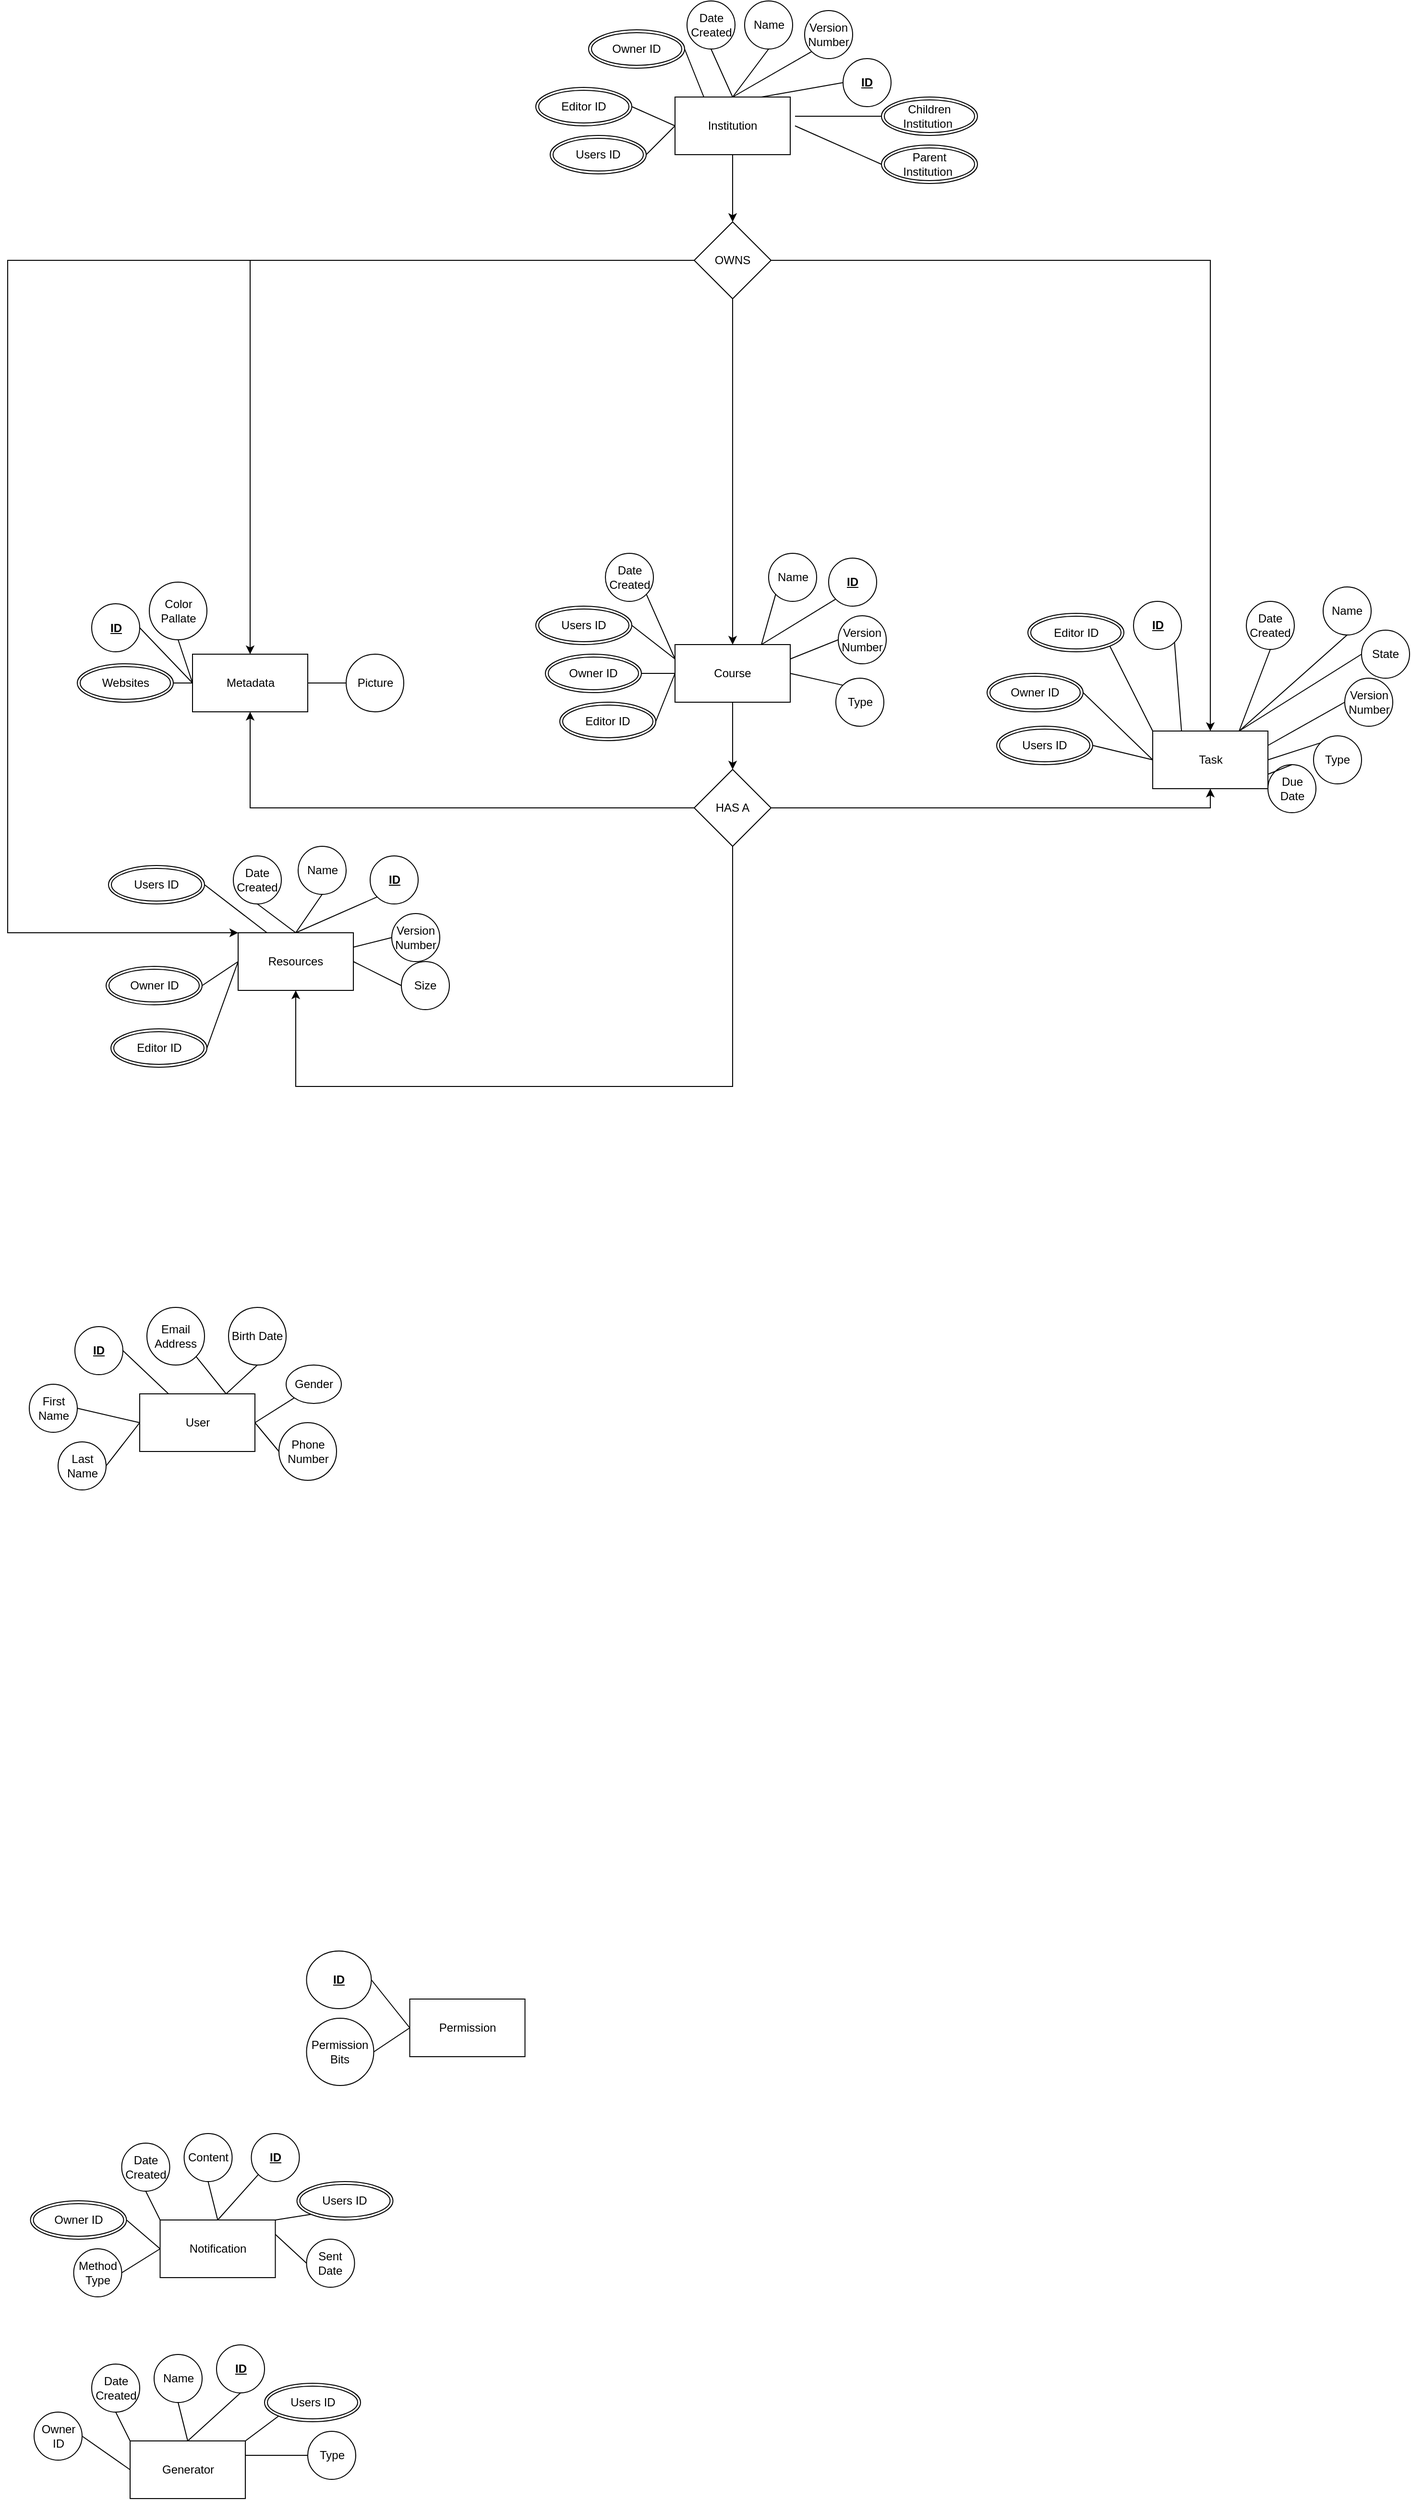 <mxfile version="21.2.1" type="github">
  <diagram id="R2lEEEUBdFMjLlhIrx00" name="Page-1">
    <mxGraphModel dx="1193" dy="3010" grid="1" gridSize="10" guides="1" tooltips="1" connect="1" arrows="1" fold="1" page="1" pageScale="1" pageWidth="850" pageHeight="1100" math="0" shadow="0" extFonts="Permanent Marker^https://fonts.googleapis.com/css?family=Permanent+Marker">
      <root>
        <mxCell id="0" />
        <mxCell id="1" parent="0" />
        <mxCell id="qAD9C6_yxENJScpzOMfn-1" value="User" style="rounded=0;whiteSpace=wrap;html=1;" vertex="1" parent="1">
          <mxGeometry x="277.5" y="-220" width="120" height="60" as="geometry" />
        </mxCell>
        <mxCell id="qAD9C6_yxENJScpzOMfn-2" value="" style="edgeStyle=orthogonalEdgeStyle;rounded=0;orthogonalLoop=1;jettySize=auto;html=1;" edge="1" parent="1" source="qAD9C6_yxENJScpzOMfn-3" target="qAD9C6_yxENJScpzOMfn-136">
          <mxGeometry relative="1" as="geometry" />
        </mxCell>
        <mxCell id="qAD9C6_yxENJScpzOMfn-3" value="Course" style="rounded=0;whiteSpace=wrap;html=1;" vertex="1" parent="1">
          <mxGeometry x="835" y="-1000" width="120" height="60" as="geometry" />
        </mxCell>
        <mxCell id="qAD9C6_yxENJScpzOMfn-4" value="Task" style="rounded=0;whiteSpace=wrap;html=1;" vertex="1" parent="1">
          <mxGeometry x="1332.5" y="-910" width="120" height="60" as="geometry" />
        </mxCell>
        <mxCell id="qAD9C6_yxENJScpzOMfn-5" value="&lt;b&gt;&lt;u&gt;ID&lt;/u&gt;&lt;/b&gt;" style="ellipse;whiteSpace=wrap;html=1;" vertex="1" parent="1">
          <mxGeometry x="210" y="-290" width="50" height="50" as="geometry" />
        </mxCell>
        <mxCell id="qAD9C6_yxENJScpzOMfn-6" value="First Name" style="ellipse;whiteSpace=wrap;html=1;" vertex="1" parent="1">
          <mxGeometry x="162.5" y="-230" width="50" height="50" as="geometry" />
        </mxCell>
        <mxCell id="qAD9C6_yxENJScpzOMfn-7" value="Last Name" style="ellipse;whiteSpace=wrap;html=1;" vertex="1" parent="1">
          <mxGeometry x="192.5" y="-170" width="50" height="50" as="geometry" />
        </mxCell>
        <mxCell id="qAD9C6_yxENJScpzOMfn-8" value="Email Address" style="ellipse;whiteSpace=wrap;html=1;" vertex="1" parent="1">
          <mxGeometry x="285" y="-310" width="60" height="60" as="geometry" />
        </mxCell>
        <mxCell id="qAD9C6_yxENJScpzOMfn-9" value="Phone Number" style="ellipse;whiteSpace=wrap;html=1;" vertex="1" parent="1">
          <mxGeometry x="422.5" y="-190" width="60" height="60" as="geometry" />
        </mxCell>
        <mxCell id="qAD9C6_yxENJScpzOMfn-10" value="Birth Date" style="ellipse;whiteSpace=wrap;html=1;" vertex="1" parent="1">
          <mxGeometry x="370" y="-310" width="60" height="60" as="geometry" />
        </mxCell>
        <mxCell id="qAD9C6_yxENJScpzOMfn-11" value="Gender" style="ellipse;whiteSpace=wrap;html=1;" vertex="1" parent="1">
          <mxGeometry x="430" y="-250" width="57.5" height="40" as="geometry" />
        </mxCell>
        <mxCell id="qAD9C6_yxENJScpzOMfn-12" value="" style="endArrow=none;html=1;rounded=0;entryX=0.75;entryY=0;entryDx=0;entryDy=0;exitX=1;exitY=1;exitDx=0;exitDy=0;" edge="1" parent="1" source="qAD9C6_yxENJScpzOMfn-8" target="qAD9C6_yxENJScpzOMfn-1">
          <mxGeometry width="50" height="50" relative="1" as="geometry">
            <mxPoint x="317.5" y="10" as="sourcePoint" />
            <mxPoint x="367.5" y="-40" as="targetPoint" />
          </mxGeometry>
        </mxCell>
        <mxCell id="qAD9C6_yxENJScpzOMfn-13" value="" style="endArrow=none;html=1;rounded=0;entryX=0.25;entryY=0;entryDx=0;entryDy=0;exitX=1;exitY=0.5;exitDx=0;exitDy=0;" edge="1" parent="1" source="qAD9C6_yxENJScpzOMfn-5" target="qAD9C6_yxENJScpzOMfn-1">
          <mxGeometry width="50" height="50" relative="1" as="geometry">
            <mxPoint x="197.5" y="-200" as="sourcePoint" />
            <mxPoint x="287.5" y="-180" as="targetPoint" />
          </mxGeometry>
        </mxCell>
        <mxCell id="qAD9C6_yxENJScpzOMfn-14" value="" style="endArrow=none;html=1;rounded=0;exitX=1;exitY=0.5;exitDx=0;exitDy=0;entryX=0;entryY=0.5;entryDx=0;entryDy=0;" edge="1" parent="1" source="qAD9C6_yxENJScpzOMfn-6" target="qAD9C6_yxENJScpzOMfn-1">
          <mxGeometry width="50" height="50" relative="1" as="geometry">
            <mxPoint x="157.5" y="-160" as="sourcePoint" />
            <mxPoint x="257.5" y="-140" as="targetPoint" />
          </mxGeometry>
        </mxCell>
        <mxCell id="qAD9C6_yxENJScpzOMfn-15" value="" style="endArrow=none;html=1;rounded=0;exitX=1;exitY=0.5;exitDx=0;exitDy=0;entryX=0;entryY=0.5;entryDx=0;entryDy=0;" edge="1" parent="1" source="qAD9C6_yxENJScpzOMfn-7" target="qAD9C6_yxENJScpzOMfn-1">
          <mxGeometry width="50" height="50" relative="1" as="geometry">
            <mxPoint x="137.5" y="-205" as="sourcePoint" />
            <mxPoint x="247.5" y="-110" as="targetPoint" />
          </mxGeometry>
        </mxCell>
        <mxCell id="qAD9C6_yxENJScpzOMfn-16" value="" style="endArrow=none;html=1;rounded=0;entryX=0.75;entryY=0;entryDx=0;entryDy=0;exitX=0.5;exitY=1;exitDx=0;exitDy=0;" edge="1" parent="1" source="qAD9C6_yxENJScpzOMfn-10" target="qAD9C6_yxENJScpzOMfn-1">
          <mxGeometry width="50" height="50" relative="1" as="geometry">
            <mxPoint x="282.5" y="-130" as="sourcePoint" />
            <mxPoint x="402.5" y="-65" as="targetPoint" />
          </mxGeometry>
        </mxCell>
        <mxCell id="qAD9C6_yxENJScpzOMfn-17" value="" style="endArrow=none;html=1;rounded=0;entryX=1;entryY=0.5;entryDx=0;entryDy=0;exitX=0;exitY=1;exitDx=0;exitDy=0;" edge="1" parent="1" source="qAD9C6_yxENJScpzOMfn-11" target="qAD9C6_yxENJScpzOMfn-1">
          <mxGeometry width="50" height="50" relative="1" as="geometry">
            <mxPoint x="337.5" y="-250" as="sourcePoint" />
            <mxPoint x="347.5" y="-210" as="targetPoint" />
          </mxGeometry>
        </mxCell>
        <mxCell id="qAD9C6_yxENJScpzOMfn-18" value="" style="endArrow=none;html=1;rounded=0;entryX=1;entryY=0.5;entryDx=0;entryDy=0;exitX=0;exitY=0.5;exitDx=0;exitDy=0;" edge="1" parent="1" source="qAD9C6_yxENJScpzOMfn-9" target="qAD9C6_yxENJScpzOMfn-1">
          <mxGeometry width="50" height="50" relative="1" as="geometry">
            <mxPoint x="447.5" y="-235" as="sourcePoint" />
            <mxPoint x="347.5" y="-210" as="targetPoint" />
          </mxGeometry>
        </mxCell>
        <mxCell id="qAD9C6_yxENJScpzOMfn-19" value="Name" style="ellipse;whiteSpace=wrap;html=1;" vertex="1" parent="1">
          <mxGeometry x="932.5" y="-1095" width="50" height="50" as="geometry" />
        </mxCell>
        <mxCell id="qAD9C6_yxENJScpzOMfn-20" value="Date Created" style="ellipse;whiteSpace=wrap;html=1;" vertex="1" parent="1">
          <mxGeometry x="762.5" y="-1095" width="50" height="50" as="geometry" />
        </mxCell>
        <mxCell id="qAD9C6_yxENJScpzOMfn-21" value="&lt;u&gt;&lt;b&gt;ID&lt;/b&gt;&lt;/u&gt;" style="ellipse;whiteSpace=wrap;html=1;" vertex="1" parent="1">
          <mxGeometry x="995" y="-1090" width="50" height="50" as="geometry" />
        </mxCell>
        <mxCell id="qAD9C6_yxENJScpzOMfn-22" value="Version Number" style="ellipse;whiteSpace=wrap;html=1;" vertex="1" parent="1">
          <mxGeometry x="1005" y="-1030" width="50" height="50" as="geometry" />
        </mxCell>
        <mxCell id="qAD9C6_yxENJScpzOMfn-23" value="Type" style="ellipse;whiteSpace=wrap;html=1;" vertex="1" parent="1">
          <mxGeometry x="1002.5" y="-965" width="50" height="50" as="geometry" />
        </mxCell>
        <mxCell id="qAD9C6_yxENJScpzOMfn-24" value="" style="endArrow=none;html=1;rounded=0;exitX=1;exitY=0.5;exitDx=0;exitDy=0;entryX=0;entryY=0.5;entryDx=0;entryDy=0;" edge="1" parent="1" source="qAD9C6_yxENJScpzOMfn-91" target="qAD9C6_yxENJScpzOMfn-3">
          <mxGeometry width="50" height="50" relative="1" as="geometry">
            <mxPoint x="785" y="-1005" as="sourcePoint" />
            <mxPoint x="695" y="-935" as="targetPoint" />
          </mxGeometry>
        </mxCell>
        <mxCell id="qAD9C6_yxENJScpzOMfn-25" value="" style="endArrow=none;html=1;rounded=0;exitX=1;exitY=1;exitDx=0;exitDy=0;entryX=0;entryY=0.25;entryDx=0;entryDy=0;" edge="1" parent="1" source="qAD9C6_yxENJScpzOMfn-20" target="qAD9C6_yxENJScpzOMfn-3">
          <mxGeometry width="50" height="50" relative="1" as="geometry">
            <mxPoint x="445" y="-1115" as="sourcePoint" />
            <mxPoint x="525" y="-1160" as="targetPoint" />
          </mxGeometry>
        </mxCell>
        <mxCell id="qAD9C6_yxENJScpzOMfn-26" value="" style="endArrow=none;html=1;rounded=0;exitX=0;exitY=1;exitDx=0;exitDy=0;entryX=0.75;entryY=0;entryDx=0;entryDy=0;" edge="1" parent="1" source="qAD9C6_yxENJScpzOMfn-19" target="qAD9C6_yxENJScpzOMfn-3">
          <mxGeometry width="50" height="50" relative="1" as="geometry">
            <mxPoint x="810" y="-1020" as="sourcePoint" />
            <mxPoint x="845" y="-990" as="targetPoint" />
          </mxGeometry>
        </mxCell>
        <mxCell id="qAD9C6_yxENJScpzOMfn-27" value="" style="endArrow=none;html=1;rounded=0;exitX=0;exitY=1;exitDx=0;exitDy=0;entryX=0.75;entryY=0;entryDx=0;entryDy=0;" edge="1" parent="1" source="qAD9C6_yxENJScpzOMfn-21" target="qAD9C6_yxENJScpzOMfn-3">
          <mxGeometry width="50" height="50" relative="1" as="geometry">
            <mxPoint x="900" y="-1030" as="sourcePoint" />
            <mxPoint x="845" y="-990" as="targetPoint" />
          </mxGeometry>
        </mxCell>
        <mxCell id="qAD9C6_yxENJScpzOMfn-28" value="" style="endArrow=none;html=1;rounded=0;exitX=0;exitY=0;exitDx=0;exitDy=0;entryX=1;entryY=0.5;entryDx=0;entryDy=0;" edge="1" parent="1" source="qAD9C6_yxENJScpzOMfn-23" target="qAD9C6_yxENJScpzOMfn-3">
          <mxGeometry width="50" height="50" relative="1" as="geometry">
            <mxPoint x="990" y="-1030" as="sourcePoint" />
            <mxPoint x="905" y="-990" as="targetPoint" />
          </mxGeometry>
        </mxCell>
        <mxCell id="qAD9C6_yxENJScpzOMfn-29" value="" style="endArrow=none;html=1;rounded=0;exitX=0;exitY=0.5;exitDx=0;exitDy=0;entryX=1;entryY=0.25;entryDx=0;entryDy=0;" edge="1" parent="1" source="qAD9C6_yxENJScpzOMfn-22" target="qAD9C6_yxENJScpzOMfn-3">
          <mxGeometry width="50" height="50" relative="1" as="geometry">
            <mxPoint x="1055" y="-1015" as="sourcePoint" />
            <mxPoint x="965" y="-975" as="targetPoint" />
          </mxGeometry>
        </mxCell>
        <mxCell id="qAD9C6_yxENJScpzOMfn-30" value="&lt;b&gt;&lt;u&gt;ID&lt;/u&gt;&lt;/b&gt;" style="ellipse;whiteSpace=wrap;html=1;" vertex="1" parent="1">
          <mxGeometry x="1312.5" y="-1045" width="50" height="50" as="geometry" />
        </mxCell>
        <mxCell id="qAD9C6_yxENJScpzOMfn-31" value="" style="endArrow=none;html=1;rounded=0;exitX=1;exitY=1;exitDx=0;exitDy=0;entryX=0.25;entryY=0;entryDx=0;entryDy=0;" edge="1" parent="1" source="qAD9C6_yxENJScpzOMfn-30" target="qAD9C6_yxENJScpzOMfn-4">
          <mxGeometry width="50" height="50" relative="1" as="geometry">
            <mxPoint x="1307.5" y="-995" as="sourcePoint" />
            <mxPoint x="1332.5" y="-945" as="targetPoint" />
          </mxGeometry>
        </mxCell>
        <mxCell id="qAD9C6_yxENJScpzOMfn-32" value="Name" style="ellipse;whiteSpace=wrap;html=1;" vertex="1" parent="1">
          <mxGeometry x="1510" y="-1060" width="50" height="50" as="geometry" />
        </mxCell>
        <mxCell id="qAD9C6_yxENJScpzOMfn-33" value="Date Created" style="ellipse;whiteSpace=wrap;html=1;" vertex="1" parent="1">
          <mxGeometry x="1430" y="-1045" width="50" height="50" as="geometry" />
        </mxCell>
        <mxCell id="qAD9C6_yxENJScpzOMfn-34" value="Type" style="ellipse;whiteSpace=wrap;html=1;" vertex="1" parent="1">
          <mxGeometry x="1500" y="-905" width="50" height="50" as="geometry" />
        </mxCell>
        <mxCell id="qAD9C6_yxENJScpzOMfn-35" value="Version Number" style="ellipse;whiteSpace=wrap;html=1;" vertex="1" parent="1">
          <mxGeometry x="1532.5" y="-965" width="50" height="50" as="geometry" />
        </mxCell>
        <mxCell id="qAD9C6_yxENJScpzOMfn-36" value="Due Date" style="ellipse;whiteSpace=wrap;html=1;" vertex="1" parent="1">
          <mxGeometry x="1452.5" y="-875" width="50" height="50" as="geometry" />
        </mxCell>
        <mxCell id="qAD9C6_yxENJScpzOMfn-37" value="State" style="ellipse;whiteSpace=wrap;html=1;" vertex="1" parent="1">
          <mxGeometry x="1550" y="-1015" width="50" height="50" as="geometry" />
        </mxCell>
        <mxCell id="qAD9C6_yxENJScpzOMfn-38" value="" style="endArrow=none;html=1;rounded=0;exitX=0.5;exitY=1;exitDx=0;exitDy=0;entryX=0.75;entryY=0;entryDx=0;entryDy=0;" edge="1" parent="1" source="qAD9C6_yxENJScpzOMfn-33" target="qAD9C6_yxENJScpzOMfn-4">
          <mxGeometry width="50" height="50" relative="1" as="geometry">
            <mxPoint x="1357.5" y="-1005" as="sourcePoint" />
            <mxPoint x="1362.5" y="-945" as="targetPoint" />
          </mxGeometry>
        </mxCell>
        <mxCell id="qAD9C6_yxENJScpzOMfn-39" value="" style="endArrow=none;html=1;rounded=0;exitX=0.5;exitY=1;exitDx=0;exitDy=0;entryX=0.75;entryY=0;entryDx=0;entryDy=0;" edge="1" parent="1" source="qAD9C6_yxENJScpzOMfn-32" target="qAD9C6_yxENJScpzOMfn-4">
          <mxGeometry width="50" height="50" relative="1" as="geometry">
            <mxPoint x="1412.5" y="-985" as="sourcePoint" />
            <mxPoint x="1392.5" y="-945" as="targetPoint" />
          </mxGeometry>
        </mxCell>
        <mxCell id="qAD9C6_yxENJScpzOMfn-40" value="" style="endArrow=none;html=1;rounded=0;exitX=0;exitY=0.5;exitDx=0;exitDy=0;entryX=0.75;entryY=0;entryDx=0;entryDy=0;" edge="1" parent="1" source="qAD9C6_yxENJScpzOMfn-37" target="qAD9C6_yxENJScpzOMfn-4">
          <mxGeometry width="50" height="50" relative="1" as="geometry">
            <mxPoint x="1477.5" y="-985" as="sourcePoint" />
            <mxPoint x="1392.5" y="-945" as="targetPoint" />
          </mxGeometry>
        </mxCell>
        <mxCell id="qAD9C6_yxENJScpzOMfn-41" value="" style="endArrow=none;html=1;rounded=0;exitX=0;exitY=0.5;exitDx=0;exitDy=0;entryX=1;entryY=0.25;entryDx=0;entryDy=0;" edge="1" parent="1" source="qAD9C6_yxENJScpzOMfn-35" target="qAD9C6_yxENJScpzOMfn-4">
          <mxGeometry width="50" height="50" relative="1" as="geometry">
            <mxPoint x="1512.5" y="-980" as="sourcePoint" />
            <mxPoint x="1422.5" y="-945" as="targetPoint" />
          </mxGeometry>
        </mxCell>
        <mxCell id="qAD9C6_yxENJScpzOMfn-42" value="" style="endArrow=none;html=1;rounded=0;exitX=0;exitY=0;exitDx=0;exitDy=0;entryX=1;entryY=0.5;entryDx=0;entryDy=0;" edge="1" parent="1" source="qAD9C6_yxENJScpzOMfn-34" target="qAD9C6_yxENJScpzOMfn-4">
          <mxGeometry width="50" height="50" relative="1" as="geometry">
            <mxPoint x="1542.5" y="-920" as="sourcePoint" />
            <mxPoint x="1452.5" y="-930" as="targetPoint" />
          </mxGeometry>
        </mxCell>
        <mxCell id="qAD9C6_yxENJScpzOMfn-43" value="" style="endArrow=none;html=1;rounded=0;exitX=0.5;exitY=0;exitDx=0;exitDy=0;entryX=1;entryY=0.75;entryDx=0;entryDy=0;" edge="1" parent="1" source="qAD9C6_yxENJScpzOMfn-36" target="qAD9C6_yxENJScpzOMfn-4">
          <mxGeometry width="50" height="50" relative="1" as="geometry">
            <mxPoint x="1489.5" y="-898" as="sourcePoint" />
            <mxPoint x="1452.5" y="-915" as="targetPoint" />
          </mxGeometry>
        </mxCell>
        <mxCell id="qAD9C6_yxENJScpzOMfn-138" value="" style="edgeStyle=orthogonalEdgeStyle;rounded=0;orthogonalLoop=1;jettySize=auto;html=1;" edge="1" parent="1" source="qAD9C6_yxENJScpzOMfn-44" target="qAD9C6_yxENJScpzOMfn-137">
          <mxGeometry relative="1" as="geometry" />
        </mxCell>
        <mxCell id="qAD9C6_yxENJScpzOMfn-44" value="Institution" style="rounded=0;whiteSpace=wrap;html=1;" vertex="1" parent="1">
          <mxGeometry x="835" y="-1570" width="120" height="60" as="geometry" />
        </mxCell>
        <mxCell id="qAD9C6_yxENJScpzOMfn-45" value="Name" style="ellipse;whiteSpace=wrap;html=1;" vertex="1" parent="1">
          <mxGeometry x="907.5" y="-1670" width="50" height="50" as="geometry" />
        </mxCell>
        <mxCell id="qAD9C6_yxENJScpzOMfn-46" value="Date Created" style="ellipse;whiteSpace=wrap;html=1;" vertex="1" parent="1">
          <mxGeometry x="847.5" y="-1670" width="50" height="50" as="geometry" />
        </mxCell>
        <mxCell id="qAD9C6_yxENJScpzOMfn-47" value="&lt;u&gt;&lt;b&gt;ID&lt;/b&gt;&lt;/u&gt;" style="ellipse;whiteSpace=wrap;html=1;" vertex="1" parent="1">
          <mxGeometry x="1010" y="-1610" width="50" height="50" as="geometry" />
        </mxCell>
        <mxCell id="qAD9C6_yxENJScpzOMfn-48" value="Version Number" style="ellipse;whiteSpace=wrap;html=1;" vertex="1" parent="1">
          <mxGeometry x="970" y="-1660" width="50" height="50" as="geometry" />
        </mxCell>
        <mxCell id="qAD9C6_yxENJScpzOMfn-49" value="" style="endArrow=none;html=1;rounded=0;exitX=0.5;exitY=1;exitDx=0;exitDy=0;entryX=0.5;entryY=0;entryDx=0;entryDy=0;" edge="1" parent="1" source="qAD9C6_yxENJScpzOMfn-46" target="qAD9C6_yxENJScpzOMfn-44">
          <mxGeometry width="50" height="50" relative="1" as="geometry">
            <mxPoint x="427.5" y="-1695" as="sourcePoint" />
            <mxPoint x="507.5" y="-1740" as="targetPoint" />
          </mxGeometry>
        </mxCell>
        <mxCell id="qAD9C6_yxENJScpzOMfn-50" value="" style="endArrow=none;html=1;rounded=0;exitX=0.5;exitY=1;exitDx=0;exitDy=0;entryX=0.5;entryY=0;entryDx=0;entryDy=0;" edge="1" parent="1" source="qAD9C6_yxENJScpzOMfn-45" target="qAD9C6_yxENJScpzOMfn-44">
          <mxGeometry width="50" height="50" relative="1" as="geometry">
            <mxPoint x="792.5" y="-1600" as="sourcePoint" />
            <mxPoint x="827.5" y="-1570" as="targetPoint" />
          </mxGeometry>
        </mxCell>
        <mxCell id="qAD9C6_yxENJScpzOMfn-51" value="" style="endArrow=none;html=1;rounded=0;exitX=0;exitY=0.5;exitDx=0;exitDy=0;entryX=0.75;entryY=0;entryDx=0;entryDy=0;" edge="1" parent="1" source="qAD9C6_yxENJScpzOMfn-47" target="qAD9C6_yxENJScpzOMfn-44">
          <mxGeometry width="50" height="50" relative="1" as="geometry">
            <mxPoint x="882.5" y="-1610" as="sourcePoint" />
            <mxPoint x="827.5" y="-1570" as="targetPoint" />
          </mxGeometry>
        </mxCell>
        <mxCell id="qAD9C6_yxENJScpzOMfn-52" value="" style="endArrow=none;html=1;rounded=0;exitX=0;exitY=1;exitDx=0;exitDy=0;entryX=0.5;entryY=0;entryDx=0;entryDy=0;" edge="1" parent="1" source="qAD9C6_yxENJScpzOMfn-48" target="qAD9C6_yxENJScpzOMfn-44">
          <mxGeometry width="50" height="50" relative="1" as="geometry">
            <mxPoint x="1037.5" y="-1595" as="sourcePoint" />
            <mxPoint x="947.5" y="-1555" as="targetPoint" />
          </mxGeometry>
        </mxCell>
        <mxCell id="qAD9C6_yxENJScpzOMfn-53" value="Resources" style="rounded=0;whiteSpace=wrap;html=1;" vertex="1" parent="1">
          <mxGeometry x="380" y="-700" width="120" height="60" as="geometry" />
        </mxCell>
        <mxCell id="qAD9C6_yxENJScpzOMfn-54" value="Name" style="ellipse;whiteSpace=wrap;html=1;" vertex="1" parent="1">
          <mxGeometry x="442.5" y="-790" width="50" height="50" as="geometry" />
        </mxCell>
        <mxCell id="qAD9C6_yxENJScpzOMfn-55" value="Date Created" style="ellipse;whiteSpace=wrap;html=1;" vertex="1" parent="1">
          <mxGeometry x="375" y="-780" width="50" height="50" as="geometry" />
        </mxCell>
        <mxCell id="qAD9C6_yxENJScpzOMfn-56" value="&lt;b&gt;&lt;u&gt;ID&lt;/u&gt;&lt;/b&gt;" style="ellipse;whiteSpace=wrap;html=1;" vertex="1" parent="1">
          <mxGeometry x="517.5" y="-780" width="50" height="50" as="geometry" />
        </mxCell>
        <mxCell id="qAD9C6_yxENJScpzOMfn-57" value="Version Number" style="ellipse;whiteSpace=wrap;html=1;" vertex="1" parent="1">
          <mxGeometry x="540" y="-720" width="50" height="50" as="geometry" />
        </mxCell>
        <mxCell id="qAD9C6_yxENJScpzOMfn-58" value="Size" style="ellipse;whiteSpace=wrap;html=1;" vertex="1" parent="1">
          <mxGeometry x="550" y="-670" width="50" height="50" as="geometry" />
        </mxCell>
        <mxCell id="qAD9C6_yxENJScpzOMfn-59" value="" style="endArrow=none;html=1;rounded=0;exitX=0.5;exitY=1;exitDx=0;exitDy=0;entryX=0.5;entryY=0;entryDx=0;entryDy=0;" edge="1" parent="1" source="qAD9C6_yxENJScpzOMfn-55" target="qAD9C6_yxENJScpzOMfn-53">
          <mxGeometry width="50" height="50" relative="1" as="geometry">
            <mxPoint x="-10" y="-815" as="sourcePoint" />
            <mxPoint x="70" y="-860" as="targetPoint" />
          </mxGeometry>
        </mxCell>
        <mxCell id="qAD9C6_yxENJScpzOMfn-60" value="" style="endArrow=none;html=1;rounded=0;exitX=0.5;exitY=1;exitDx=0;exitDy=0;entryX=0.5;entryY=0;entryDx=0;entryDy=0;" edge="1" parent="1" source="qAD9C6_yxENJScpzOMfn-54" target="qAD9C6_yxENJScpzOMfn-53">
          <mxGeometry width="50" height="50" relative="1" as="geometry">
            <mxPoint x="355" y="-720" as="sourcePoint" />
            <mxPoint x="390" y="-690" as="targetPoint" />
          </mxGeometry>
        </mxCell>
        <mxCell id="qAD9C6_yxENJScpzOMfn-61" value="" style="endArrow=none;html=1;rounded=0;exitX=0;exitY=1;exitDx=0;exitDy=0;entryX=0.5;entryY=0;entryDx=0;entryDy=0;" edge="1" parent="1" source="qAD9C6_yxENJScpzOMfn-56" target="qAD9C6_yxENJScpzOMfn-53">
          <mxGeometry width="50" height="50" relative="1" as="geometry">
            <mxPoint x="445" y="-730" as="sourcePoint" />
            <mxPoint x="390" y="-690" as="targetPoint" />
          </mxGeometry>
        </mxCell>
        <mxCell id="qAD9C6_yxENJScpzOMfn-62" value="" style="endArrow=none;html=1;rounded=0;exitX=0;exitY=0.5;exitDx=0;exitDy=0;entryX=1;entryY=0.5;entryDx=0;entryDy=0;" edge="1" parent="1" source="qAD9C6_yxENJScpzOMfn-58" target="qAD9C6_yxENJScpzOMfn-53">
          <mxGeometry width="50" height="50" relative="1" as="geometry">
            <mxPoint x="535" y="-730" as="sourcePoint" />
            <mxPoint x="450" y="-690" as="targetPoint" />
          </mxGeometry>
        </mxCell>
        <mxCell id="qAD9C6_yxENJScpzOMfn-63" value="" style="endArrow=none;html=1;rounded=0;exitX=0;exitY=0.5;exitDx=0;exitDy=0;entryX=1;entryY=0.25;entryDx=0;entryDy=0;" edge="1" parent="1" source="qAD9C6_yxENJScpzOMfn-57" target="qAD9C6_yxENJScpzOMfn-53">
          <mxGeometry width="50" height="50" relative="1" as="geometry">
            <mxPoint x="600" y="-715" as="sourcePoint" />
            <mxPoint x="510" y="-675" as="targetPoint" />
          </mxGeometry>
        </mxCell>
        <mxCell id="qAD9C6_yxENJScpzOMfn-64" value="Notification" style="rounded=0;whiteSpace=wrap;html=1;" vertex="1" parent="1">
          <mxGeometry x="298.75" y="640" width="120" height="60" as="geometry" />
        </mxCell>
        <mxCell id="qAD9C6_yxENJScpzOMfn-65" value="Content" style="ellipse;whiteSpace=wrap;html=1;" vertex="1" parent="1">
          <mxGeometry x="323.75" y="550" width="50" height="50" as="geometry" />
        </mxCell>
        <mxCell id="qAD9C6_yxENJScpzOMfn-66" value="Date Created" style="ellipse;whiteSpace=wrap;html=1;" vertex="1" parent="1">
          <mxGeometry x="258.75" y="560" width="50" height="50" as="geometry" />
        </mxCell>
        <mxCell id="qAD9C6_yxENJScpzOMfn-67" value="&lt;b&gt;&lt;u&gt;ID&lt;/u&gt;&lt;/b&gt;" style="ellipse;whiteSpace=wrap;html=1;" vertex="1" parent="1">
          <mxGeometry x="393.75" y="550" width="50" height="50" as="geometry" />
        </mxCell>
        <mxCell id="qAD9C6_yxENJScpzOMfn-68" value="Sent Date" style="ellipse;whiteSpace=wrap;html=1;" vertex="1" parent="1">
          <mxGeometry x="451.25" y="660" width="50" height="50" as="geometry" />
        </mxCell>
        <mxCell id="qAD9C6_yxENJScpzOMfn-69" value="Method Type" style="ellipse;whiteSpace=wrap;html=1;" vertex="1" parent="1">
          <mxGeometry x="208.75" y="670" width="50" height="50" as="geometry" />
        </mxCell>
        <mxCell id="qAD9C6_yxENJScpzOMfn-70" value="" style="endArrow=none;html=1;rounded=0;exitX=0.5;exitY=1;exitDx=0;exitDy=0;entryX=0;entryY=0;entryDx=0;entryDy=0;" edge="1" parent="1" source="qAD9C6_yxENJScpzOMfn-66" target="qAD9C6_yxENJScpzOMfn-64">
          <mxGeometry width="50" height="50" relative="1" as="geometry">
            <mxPoint x="-91.25" y="525" as="sourcePoint" />
            <mxPoint x="-11.25" y="480" as="targetPoint" />
          </mxGeometry>
        </mxCell>
        <mxCell id="qAD9C6_yxENJScpzOMfn-71" value="" style="endArrow=none;html=1;rounded=0;exitX=0.5;exitY=1;exitDx=0;exitDy=0;entryX=0.5;entryY=0;entryDx=0;entryDy=0;" edge="1" parent="1" source="qAD9C6_yxENJScpzOMfn-65" target="qAD9C6_yxENJScpzOMfn-64">
          <mxGeometry width="50" height="50" relative="1" as="geometry">
            <mxPoint x="273.75" y="620" as="sourcePoint" />
            <mxPoint x="308.75" y="650" as="targetPoint" />
          </mxGeometry>
        </mxCell>
        <mxCell id="qAD9C6_yxENJScpzOMfn-72" value="" style="endArrow=none;html=1;rounded=0;exitX=0;exitY=1;exitDx=0;exitDy=0;entryX=0.5;entryY=0;entryDx=0;entryDy=0;" edge="1" parent="1" source="qAD9C6_yxENJScpzOMfn-67" target="qAD9C6_yxENJScpzOMfn-64">
          <mxGeometry width="50" height="50" relative="1" as="geometry">
            <mxPoint x="363.75" y="610" as="sourcePoint" />
            <mxPoint x="308.75" y="650" as="targetPoint" />
          </mxGeometry>
        </mxCell>
        <mxCell id="qAD9C6_yxENJScpzOMfn-73" value="" style="endArrow=none;html=1;rounded=0;exitX=0;exitY=0.5;exitDx=0;exitDy=0;entryX=1;entryY=0.25;entryDx=0;entryDy=0;" edge="1" parent="1" source="qAD9C6_yxENJScpzOMfn-68" target="qAD9C6_yxENJScpzOMfn-64">
          <mxGeometry width="50" height="50" relative="1" as="geometry">
            <mxPoint x="518.75" y="625" as="sourcePoint" />
            <mxPoint x="428.75" y="665" as="targetPoint" />
          </mxGeometry>
        </mxCell>
        <mxCell id="qAD9C6_yxENJScpzOMfn-74" value="" style="endArrow=none;html=1;rounded=0;exitX=0;exitY=0.5;exitDx=0;exitDy=0;entryX=1;entryY=0.5;entryDx=0;entryDy=0;" edge="1" parent="1" source="qAD9C6_yxENJScpzOMfn-64" target="qAD9C6_yxENJScpzOMfn-69">
          <mxGeometry width="50" height="50" relative="1" as="geometry">
            <mxPoint x="518.75" y="685" as="sourcePoint" />
            <mxPoint x="428.75" y="665" as="targetPoint" />
          </mxGeometry>
        </mxCell>
        <mxCell id="qAD9C6_yxENJScpzOMfn-75" value="Permission" style="rounded=0;whiteSpace=wrap;html=1;" vertex="1" parent="1">
          <mxGeometry x="558.75" y="410" width="120" height="60" as="geometry" />
        </mxCell>
        <mxCell id="qAD9C6_yxENJScpzOMfn-76" value="&lt;b&gt;&lt;u&gt;ID&lt;/u&gt;&lt;/b&gt;" style="ellipse;whiteSpace=wrap;html=1;" vertex="1" parent="1">
          <mxGeometry x="451.25" y="360" width="67.5" height="60" as="geometry" />
        </mxCell>
        <mxCell id="qAD9C6_yxENJScpzOMfn-77" value="Permission Bits" style="ellipse;whiteSpace=wrap;html=1;" vertex="1" parent="1">
          <mxGeometry x="451.25" y="430" width="70" height="70" as="geometry" />
        </mxCell>
        <mxCell id="qAD9C6_yxENJScpzOMfn-78" value="" style="endArrow=none;html=1;rounded=0;exitX=1;exitY=0.5;exitDx=0;exitDy=0;entryX=0;entryY=0.5;entryDx=0;entryDy=0;" edge="1" parent="1" source="qAD9C6_yxENJScpzOMfn-76" target="qAD9C6_yxENJScpzOMfn-75">
          <mxGeometry width="50" height="50" relative="1" as="geometry">
            <mxPoint x="318.75" y="460" as="sourcePoint" />
            <mxPoint x="428.75" y="465" as="targetPoint" />
          </mxGeometry>
        </mxCell>
        <mxCell id="qAD9C6_yxENJScpzOMfn-79" value="" style="endArrow=none;html=1;rounded=0;exitX=0;exitY=0.5;exitDx=0;exitDy=0;entryX=1;entryY=0.5;entryDx=0;entryDy=0;" edge="1" parent="1" source="qAD9C6_yxENJScpzOMfn-75" target="qAD9C6_yxENJScpzOMfn-77">
          <mxGeometry width="50" height="50" relative="1" as="geometry">
            <mxPoint x="788.75" y="445" as="sourcePoint" />
            <mxPoint x="698.75" y="425" as="targetPoint" />
          </mxGeometry>
        </mxCell>
        <mxCell id="qAD9C6_yxENJScpzOMfn-80" value="Generator" style="rounded=0;whiteSpace=wrap;html=1;" vertex="1" parent="1">
          <mxGeometry x="267.5" y="870" width="120" height="60" as="geometry" />
        </mxCell>
        <mxCell id="qAD9C6_yxENJScpzOMfn-81" value="Name" style="ellipse;whiteSpace=wrap;html=1;" vertex="1" parent="1">
          <mxGeometry x="292.5" y="780" width="50" height="50" as="geometry" />
        </mxCell>
        <mxCell id="qAD9C6_yxENJScpzOMfn-82" value="Date Created" style="ellipse;whiteSpace=wrap;html=1;" vertex="1" parent="1">
          <mxGeometry x="227.5" y="790" width="50" height="50" as="geometry" />
        </mxCell>
        <mxCell id="qAD9C6_yxENJScpzOMfn-83" value="&lt;b&gt;&lt;u&gt;ID&lt;/u&gt;&lt;/b&gt;" style="ellipse;whiteSpace=wrap;html=1;" vertex="1" parent="1">
          <mxGeometry x="357.5" y="770" width="50" height="50" as="geometry" />
        </mxCell>
        <mxCell id="qAD9C6_yxENJScpzOMfn-84" value="Type" style="ellipse;whiteSpace=wrap;html=1;" vertex="1" parent="1">
          <mxGeometry x="452.5" y="860" width="50" height="50" as="geometry" />
        </mxCell>
        <mxCell id="qAD9C6_yxENJScpzOMfn-85" value="Owner ID" style="ellipse;whiteSpace=wrap;html=1;" vertex="1" parent="1">
          <mxGeometry x="167.5" y="840" width="50" height="50" as="geometry" />
        </mxCell>
        <mxCell id="qAD9C6_yxENJScpzOMfn-86" value="" style="endArrow=none;html=1;rounded=0;exitX=1;exitY=0.5;exitDx=0;exitDy=0;entryX=0;entryY=0.5;entryDx=0;entryDy=0;" edge="1" parent="1" source="qAD9C6_yxENJScpzOMfn-85" target="qAD9C6_yxENJScpzOMfn-80">
          <mxGeometry width="50" height="50" relative="1" as="geometry">
            <mxPoint x="17.5" y="930" as="sourcePoint" />
            <mxPoint x="127.5" y="935" as="targetPoint" />
          </mxGeometry>
        </mxCell>
        <mxCell id="qAD9C6_yxENJScpzOMfn-87" value="" style="endArrow=none;html=1;rounded=0;exitX=0.5;exitY=1;exitDx=0;exitDy=0;entryX=0;entryY=0;entryDx=0;entryDy=0;" edge="1" parent="1" source="qAD9C6_yxENJScpzOMfn-82" target="qAD9C6_yxENJScpzOMfn-80">
          <mxGeometry width="50" height="50" relative="1" as="geometry">
            <mxPoint x="-122.5" y="755" as="sourcePoint" />
            <mxPoint x="-42.5" y="710" as="targetPoint" />
          </mxGeometry>
        </mxCell>
        <mxCell id="qAD9C6_yxENJScpzOMfn-88" value="" style="endArrow=none;html=1;rounded=0;exitX=0.5;exitY=1;exitDx=0;exitDy=0;entryX=0.5;entryY=0;entryDx=0;entryDy=0;" edge="1" parent="1" source="qAD9C6_yxENJScpzOMfn-81" target="qAD9C6_yxENJScpzOMfn-80">
          <mxGeometry width="50" height="50" relative="1" as="geometry">
            <mxPoint x="242.5" y="850" as="sourcePoint" />
            <mxPoint x="277.5" y="880" as="targetPoint" />
          </mxGeometry>
        </mxCell>
        <mxCell id="qAD9C6_yxENJScpzOMfn-89" value="" style="endArrow=none;html=1;rounded=0;exitX=0.5;exitY=1;exitDx=0;exitDy=0;entryX=0.5;entryY=0;entryDx=0;entryDy=0;" edge="1" parent="1" source="qAD9C6_yxENJScpzOMfn-83" target="qAD9C6_yxENJScpzOMfn-80">
          <mxGeometry width="50" height="50" relative="1" as="geometry">
            <mxPoint x="332.5" y="840" as="sourcePoint" />
            <mxPoint x="277.5" y="880" as="targetPoint" />
          </mxGeometry>
        </mxCell>
        <mxCell id="qAD9C6_yxENJScpzOMfn-90" value="" style="endArrow=none;html=1;rounded=0;exitX=0;exitY=0.5;exitDx=0;exitDy=0;entryX=1;entryY=0.25;entryDx=0;entryDy=0;" edge="1" parent="1" source="qAD9C6_yxENJScpzOMfn-84" target="qAD9C6_yxENJScpzOMfn-80">
          <mxGeometry width="50" height="50" relative="1" as="geometry">
            <mxPoint x="487.5" y="855" as="sourcePoint" />
            <mxPoint x="397.5" y="895" as="targetPoint" />
          </mxGeometry>
        </mxCell>
        <mxCell id="qAD9C6_yxENJScpzOMfn-91" value="Owner ID" style="ellipse;shape=doubleEllipse;margin=3;whiteSpace=wrap;html=1;align=center;" vertex="1" parent="1">
          <mxGeometry x="700" y="-990" width="100" height="40" as="geometry" />
        </mxCell>
        <mxCell id="qAD9C6_yxENJScpzOMfn-92" value="" style="endArrow=none;html=1;rounded=0;exitX=1;exitY=0.5;exitDx=0;exitDy=0;entryX=0;entryY=0.5;entryDx=0;entryDy=0;" edge="1" parent="1" source="qAD9C6_yxENJScpzOMfn-93" target="qAD9C6_yxENJScpzOMfn-4">
          <mxGeometry width="50" height="50" relative="1" as="geometry">
            <mxPoint x="1252.5" y="-965" as="sourcePoint" />
            <mxPoint x="1343" y="-1205" as="targetPoint" />
          </mxGeometry>
        </mxCell>
        <mxCell id="qAD9C6_yxENJScpzOMfn-93" value="Owner ID" style="ellipse;shape=doubleEllipse;margin=3;whiteSpace=wrap;html=1;align=center;" vertex="1" parent="1">
          <mxGeometry x="1160" y="-970" width="100" height="40" as="geometry" />
        </mxCell>
        <mxCell id="qAD9C6_yxENJScpzOMfn-94" value="Owner ID" style="ellipse;shape=doubleEllipse;margin=3;whiteSpace=wrap;html=1;align=center;" vertex="1" parent="1">
          <mxGeometry x="745" y="-1640" width="100" height="40" as="geometry" />
        </mxCell>
        <mxCell id="qAD9C6_yxENJScpzOMfn-95" value="" style="endArrow=none;html=1;rounded=0;exitX=1;exitY=0.5;exitDx=0;exitDy=0;entryX=0.25;entryY=0;entryDx=0;entryDy=0;" edge="1" parent="1" source="qAD9C6_yxENJScpzOMfn-94" target="qAD9C6_yxENJScpzOMfn-44">
          <mxGeometry width="50" height="50" relative="1" as="geometry">
            <mxPoint x="817.5" y="-1865" as="sourcePoint" />
            <mxPoint x="797.5" y="-1585" as="targetPoint" />
          </mxGeometry>
        </mxCell>
        <mxCell id="qAD9C6_yxENJScpzOMfn-96" value="Owner ID" style="ellipse;shape=doubleEllipse;margin=3;whiteSpace=wrap;html=1;align=center;" vertex="1" parent="1">
          <mxGeometry x="242.5" y="-665" width="100" height="40" as="geometry" />
        </mxCell>
        <mxCell id="qAD9C6_yxENJScpzOMfn-97" value="" style="endArrow=none;html=1;rounded=0;exitX=1;exitY=0.5;exitDx=0;exitDy=0;entryX=0;entryY=0.5;entryDx=0;entryDy=0;" edge="1" parent="1" source="qAD9C6_yxENJScpzOMfn-96" target="qAD9C6_yxENJScpzOMfn-53">
          <mxGeometry width="50" height="50" relative="1" as="geometry">
            <mxPoint x="262.5" y="-1075" as="sourcePoint" />
            <mxPoint x="282.5" y="-765" as="targetPoint" />
          </mxGeometry>
        </mxCell>
        <mxCell id="qAD9C6_yxENJScpzOMfn-98" value="Owner ID" style="ellipse;shape=doubleEllipse;margin=3;whiteSpace=wrap;html=1;align=center;" vertex="1" parent="1">
          <mxGeometry x="163.75" y="620" width="100" height="40" as="geometry" />
        </mxCell>
        <mxCell id="qAD9C6_yxENJScpzOMfn-99" value="" style="endArrow=none;html=1;rounded=0;exitX=1;exitY=0.5;exitDx=0;exitDy=0;entryX=0;entryY=0.5;entryDx=0;entryDy=0;" edge="1" parent="1" source="qAD9C6_yxENJScpzOMfn-98" target="qAD9C6_yxENJScpzOMfn-64">
          <mxGeometry width="50" height="50" relative="1" as="geometry">
            <mxPoint x="93.25" y="215" as="sourcePoint" />
            <mxPoint x="211.25" y="620" as="targetPoint" />
          </mxGeometry>
        </mxCell>
        <mxCell id="qAD9C6_yxENJScpzOMfn-100" value="Editor ID" style="ellipse;shape=doubleEllipse;margin=3;whiteSpace=wrap;html=1;align=center;" vertex="1" parent="1">
          <mxGeometry x="715" y="-940" width="100" height="40" as="geometry" />
        </mxCell>
        <mxCell id="qAD9C6_yxENJScpzOMfn-101" value="" style="endArrow=none;html=1;rounded=0;exitX=1;exitY=0.5;exitDx=0;exitDy=0;entryX=0;entryY=0.5;entryDx=0;entryDy=0;" edge="1" parent="1" source="qAD9C6_yxENJScpzOMfn-100" target="qAD9C6_yxENJScpzOMfn-3">
          <mxGeometry width="50" height="50" relative="1" as="geometry">
            <mxPoint x="795" y="-995" as="sourcePoint" />
            <mxPoint x="845.5" y="-960" as="targetPoint" />
          </mxGeometry>
        </mxCell>
        <mxCell id="qAD9C6_yxENJScpzOMfn-102" value="Editor ID" style="ellipse;shape=doubleEllipse;margin=3;whiteSpace=wrap;html=1;align=center;" vertex="1" parent="1">
          <mxGeometry x="1202.5" y="-1032.5" width="100" height="40" as="geometry" />
        </mxCell>
        <mxCell id="qAD9C6_yxENJScpzOMfn-103" value="" style="endArrow=none;html=1;rounded=0;exitX=1;exitY=1;exitDx=0;exitDy=0;entryX=0;entryY=0;entryDx=0;entryDy=0;" edge="1" parent="1" source="qAD9C6_yxENJScpzOMfn-102" target="qAD9C6_yxENJScpzOMfn-4">
          <mxGeometry width="50" height="50" relative="1" as="geometry">
            <mxPoint x="1317.5" y="-1067.5" as="sourcePoint" />
            <mxPoint x="1350" y="-927.5" as="targetPoint" />
          </mxGeometry>
        </mxCell>
        <mxCell id="qAD9C6_yxENJScpzOMfn-104" value="Editor ID" style="ellipse;shape=doubleEllipse;margin=3;whiteSpace=wrap;html=1;align=center;" vertex="1" parent="1">
          <mxGeometry x="690" y="-1580" width="100" height="40" as="geometry" />
        </mxCell>
        <mxCell id="qAD9C6_yxENJScpzOMfn-105" value="" style="endArrow=none;html=1;rounded=0;exitX=1;exitY=0.5;exitDx=0;exitDy=0;entryX=0;entryY=0.5;entryDx=0;entryDy=0;" edge="1" parent="1" source="qAD9C6_yxENJScpzOMfn-104" target="qAD9C6_yxENJScpzOMfn-44">
          <mxGeometry width="50" height="50" relative="1" as="geometry">
            <mxPoint x="709.5" y="-1742.5" as="sourcePoint" />
            <mxPoint x="715" y="-1630" as="targetPoint" />
          </mxGeometry>
        </mxCell>
        <mxCell id="qAD9C6_yxENJScpzOMfn-106" value="Editor ID" style="ellipse;shape=doubleEllipse;margin=3;whiteSpace=wrap;html=1;align=center;" vertex="1" parent="1">
          <mxGeometry x="247.5" y="-600" width="100" height="40" as="geometry" />
        </mxCell>
        <mxCell id="qAD9C6_yxENJScpzOMfn-107" value="" style="endArrow=none;html=1;rounded=0;exitX=1;exitY=0.5;exitDx=0;exitDy=0;entryX=0;entryY=0.5;entryDx=0;entryDy=0;" edge="1" parent="1" source="qAD9C6_yxENJScpzOMfn-106" target="qAD9C6_yxENJScpzOMfn-53">
          <mxGeometry width="50" height="50" relative="1" as="geometry">
            <mxPoint x="157" y="-972.5" as="sourcePoint" />
            <mxPoint x="285" y="-770" as="targetPoint" />
          </mxGeometry>
        </mxCell>
        <mxCell id="qAD9C6_yxENJScpzOMfn-108" value="Users ID" style="ellipse;shape=doubleEllipse;margin=3;whiteSpace=wrap;html=1;align=center;" vertex="1" parent="1">
          <mxGeometry x="690" y="-1040" width="100" height="40" as="geometry" />
        </mxCell>
        <mxCell id="qAD9C6_yxENJScpzOMfn-109" value="" style="endArrow=none;html=1;rounded=0;exitX=1;exitY=0.5;exitDx=0;exitDy=0;entryX=0;entryY=0.25;entryDx=0;entryDy=0;" edge="1" parent="1" source="qAD9C6_yxENJScpzOMfn-108" target="qAD9C6_yxENJScpzOMfn-3">
          <mxGeometry width="50" height="50" relative="1" as="geometry">
            <mxPoint x="810.5" y="-960" as="sourcePoint" />
            <mxPoint x="845.5" y="-960" as="targetPoint" />
          </mxGeometry>
        </mxCell>
        <mxCell id="qAD9C6_yxENJScpzOMfn-110" value="Users ID" style="ellipse;shape=doubleEllipse;margin=3;whiteSpace=wrap;html=1;align=center;" vertex="1" parent="1">
          <mxGeometry x="1170" y="-915" width="100" height="40" as="geometry" />
        </mxCell>
        <mxCell id="qAD9C6_yxENJScpzOMfn-111" value="" style="endArrow=none;html=1;rounded=0;exitX=1;exitY=0.5;exitDx=0;exitDy=0;entryX=0;entryY=0.5;entryDx=0;entryDy=0;" edge="1" parent="1" source="qAD9C6_yxENJScpzOMfn-110" target="qAD9C6_yxENJScpzOMfn-4">
          <mxGeometry width="50" height="50" relative="1" as="geometry">
            <mxPoint x="1703" y="-995" as="sourcePoint" />
            <mxPoint x="1728" y="-1020" as="targetPoint" />
          </mxGeometry>
        </mxCell>
        <mxCell id="qAD9C6_yxENJScpzOMfn-112" value="Users ID" style="ellipse;shape=doubleEllipse;margin=3;whiteSpace=wrap;html=1;align=center;" vertex="1" parent="1">
          <mxGeometry x="705" y="-1530" width="100" height="40" as="geometry" />
        </mxCell>
        <mxCell id="qAD9C6_yxENJScpzOMfn-113" value="" style="endArrow=none;html=1;rounded=0;exitX=1;exitY=0.5;exitDx=0;exitDy=0;entryX=0;entryY=0.5;entryDx=0;entryDy=0;" edge="1" parent="1" source="qAD9C6_yxENJScpzOMfn-112" target="qAD9C6_yxENJScpzOMfn-44">
          <mxGeometry width="50" height="50" relative="1" as="geometry">
            <mxPoint x="1244" y="-1560" as="sourcePoint" />
            <mxPoint x="864" y="-1490" as="targetPoint" />
          </mxGeometry>
        </mxCell>
        <mxCell id="qAD9C6_yxENJScpzOMfn-114" value="Users ID" style="ellipse;shape=doubleEllipse;margin=3;whiteSpace=wrap;html=1;align=center;" vertex="1" parent="1">
          <mxGeometry x="245" y="-770" width="100" height="40" as="geometry" />
        </mxCell>
        <mxCell id="qAD9C6_yxENJScpzOMfn-115" value="" style="endArrow=none;html=1;rounded=0;exitX=1;exitY=0.5;exitDx=0;exitDy=0;entryX=0.25;entryY=0;entryDx=0;entryDy=0;" edge="1" parent="1" source="qAD9C6_yxENJScpzOMfn-114" target="qAD9C6_yxENJScpzOMfn-53">
          <mxGeometry width="50" height="50" relative="1" as="geometry">
            <mxPoint x="721.5" y="-820" as="sourcePoint" />
            <mxPoint x="315" y="-800" as="targetPoint" />
          </mxGeometry>
        </mxCell>
        <mxCell id="qAD9C6_yxENJScpzOMfn-116" value="Users ID" style="ellipse;shape=doubleEllipse;margin=3;whiteSpace=wrap;html=1;align=center;" vertex="1" parent="1">
          <mxGeometry x="441.25" y="600" width="100" height="40" as="geometry" />
        </mxCell>
        <mxCell id="qAD9C6_yxENJScpzOMfn-117" value="" style="endArrow=none;html=1;rounded=0;exitX=0;exitY=1;exitDx=0;exitDy=0;entryX=1;entryY=0;entryDx=0;entryDy=0;" edge="1" parent="1" source="qAD9C6_yxENJScpzOMfn-116" target="qAD9C6_yxENJScpzOMfn-64">
          <mxGeometry width="50" height="50" relative="1" as="geometry">
            <mxPoint x="927.75" y="500" as="sourcePoint" />
            <mxPoint x="586.75" y="620" as="targetPoint" />
          </mxGeometry>
        </mxCell>
        <mxCell id="qAD9C6_yxENJScpzOMfn-118" value="Users ID" style="ellipse;shape=doubleEllipse;margin=3;whiteSpace=wrap;html=1;align=center;" vertex="1" parent="1">
          <mxGeometry x="407.5" y="810" width="100" height="40" as="geometry" />
        </mxCell>
        <mxCell id="qAD9C6_yxENJScpzOMfn-119" value="" style="endArrow=none;html=1;rounded=0;exitX=0;exitY=1;exitDx=0;exitDy=0;entryX=1;entryY=0;entryDx=0;entryDy=0;" edge="1" parent="1" source="qAD9C6_yxENJScpzOMfn-118" target="qAD9C6_yxENJScpzOMfn-80">
          <mxGeometry width="50" height="50" relative="1" as="geometry">
            <mxPoint x="889" y="595" as="sourcePoint" />
            <mxPoint x="380" y="735" as="targetPoint" />
          </mxGeometry>
        </mxCell>
        <mxCell id="qAD9C6_yxENJScpzOMfn-120" value="Parent Institution&amp;nbsp;" style="ellipse;shape=doubleEllipse;margin=3;whiteSpace=wrap;html=1;align=center;" vertex="1" parent="1">
          <mxGeometry x="1050" y="-1520" width="100" height="40" as="geometry" />
        </mxCell>
        <mxCell id="qAD9C6_yxENJScpzOMfn-121" value="" style="endArrow=none;html=1;rounded=0;exitX=0;exitY=0.5;exitDx=0;exitDy=0;" edge="1" parent="1" source="qAD9C6_yxENJScpzOMfn-120">
          <mxGeometry width="50" height="50" relative="1" as="geometry">
            <mxPoint x="1090" y="-1510" as="sourcePoint" />
            <mxPoint x="960" y="-1540" as="targetPoint" />
          </mxGeometry>
        </mxCell>
        <mxCell id="qAD9C6_yxENJScpzOMfn-122" value="Children Institution&amp;nbsp;" style="ellipse;shape=doubleEllipse;margin=3;whiteSpace=wrap;html=1;align=center;" vertex="1" parent="1">
          <mxGeometry x="1050" y="-1570" width="100" height="40" as="geometry" />
        </mxCell>
        <mxCell id="qAD9C6_yxENJScpzOMfn-123" value="" style="endArrow=none;html=1;rounded=0;exitX=0;exitY=0.5;exitDx=0;exitDy=0;" edge="1" parent="1" source="qAD9C6_yxENJScpzOMfn-122">
          <mxGeometry width="50" height="50" relative="1" as="geometry">
            <mxPoint x="822.5" y="-1470" as="sourcePoint" />
            <mxPoint x="960" y="-1550" as="targetPoint" />
          </mxGeometry>
        </mxCell>
        <mxCell id="qAD9C6_yxENJScpzOMfn-124" value="Metadata" style="rounded=0;whiteSpace=wrap;html=1;" vertex="1" parent="1">
          <mxGeometry x="332.5" y="-990" width="120" height="60" as="geometry" />
        </mxCell>
        <mxCell id="qAD9C6_yxENJScpzOMfn-125" value="&lt;b&gt;&lt;u&gt;ID&lt;/u&gt;&lt;/b&gt;" style="ellipse;whiteSpace=wrap;html=1;" vertex="1" parent="1">
          <mxGeometry x="227.5" y="-1042.5" width="50" height="50" as="geometry" />
        </mxCell>
        <mxCell id="qAD9C6_yxENJScpzOMfn-126" value="Color Pallate" style="ellipse;whiteSpace=wrap;html=1;" vertex="1" parent="1">
          <mxGeometry x="287.5" y="-1065" width="60" height="60" as="geometry" />
        </mxCell>
        <mxCell id="qAD9C6_yxENJScpzOMfn-127" value="Picture" style="ellipse;whiteSpace=wrap;html=1;" vertex="1" parent="1">
          <mxGeometry x="492.5" y="-990" width="60" height="60" as="geometry" />
        </mxCell>
        <mxCell id="qAD9C6_yxENJScpzOMfn-128" value="" style="endArrow=none;html=1;rounded=0;entryX=0;entryY=0.5;entryDx=0;entryDy=0;exitX=0.5;exitY=1;exitDx=0;exitDy=0;" edge="1" parent="1" source="qAD9C6_yxENJScpzOMfn-126" target="qAD9C6_yxENJScpzOMfn-124">
          <mxGeometry width="50" height="50" relative="1" as="geometry">
            <mxPoint x="372.5" y="-760" as="sourcePoint" />
            <mxPoint x="422.5" y="-810" as="targetPoint" />
          </mxGeometry>
        </mxCell>
        <mxCell id="qAD9C6_yxENJScpzOMfn-129" value="" style="endArrow=none;html=1;rounded=0;entryX=0;entryY=0.5;entryDx=0;entryDy=0;exitX=1;exitY=0.5;exitDx=0;exitDy=0;" edge="1" parent="1" source="qAD9C6_yxENJScpzOMfn-125" target="qAD9C6_yxENJScpzOMfn-124">
          <mxGeometry width="50" height="50" relative="1" as="geometry">
            <mxPoint x="252.5" y="-970" as="sourcePoint" />
            <mxPoint x="342.5" y="-950" as="targetPoint" />
          </mxGeometry>
        </mxCell>
        <mxCell id="qAD9C6_yxENJScpzOMfn-130" value="" style="endArrow=none;html=1;rounded=0;exitX=1;exitY=0.5;exitDx=0;exitDy=0;entryX=0;entryY=0.5;entryDx=0;entryDy=0;" edge="1" parent="1" source="qAD9C6_yxENJScpzOMfn-132" target="qAD9C6_yxENJScpzOMfn-124">
          <mxGeometry width="50" height="50" relative="1" as="geometry">
            <mxPoint x="267.5" y="-975" as="sourcePoint" />
            <mxPoint x="312.5" y="-910" as="targetPoint" />
          </mxGeometry>
        </mxCell>
        <mxCell id="qAD9C6_yxENJScpzOMfn-131" value="" style="endArrow=none;html=1;rounded=0;entryX=1;entryY=0.5;entryDx=0;entryDy=0;exitX=0;exitY=0.5;exitDx=0;exitDy=0;" edge="1" parent="1" source="qAD9C6_yxENJScpzOMfn-127" target="qAD9C6_yxENJScpzOMfn-124">
          <mxGeometry width="50" height="50" relative="1" as="geometry">
            <mxPoint x="337.5" y="-900" as="sourcePoint" />
            <mxPoint x="457.5" y="-835" as="targetPoint" />
          </mxGeometry>
        </mxCell>
        <mxCell id="qAD9C6_yxENJScpzOMfn-132" value="Websites" style="ellipse;shape=doubleEllipse;margin=3;whiteSpace=wrap;html=1;align=center;" vertex="1" parent="1">
          <mxGeometry x="212.5" y="-980" width="100" height="40" as="geometry" />
        </mxCell>
        <mxCell id="qAD9C6_yxENJScpzOMfn-133" style="edgeStyle=orthogonalEdgeStyle;rounded=0;orthogonalLoop=1;jettySize=auto;html=1;entryX=0.5;entryY=1;entryDx=0;entryDy=0;" edge="1" parent="1" source="qAD9C6_yxENJScpzOMfn-136" target="qAD9C6_yxENJScpzOMfn-124">
          <mxGeometry relative="1" as="geometry" />
        </mxCell>
        <mxCell id="qAD9C6_yxENJScpzOMfn-134" style="edgeStyle=orthogonalEdgeStyle;rounded=0;orthogonalLoop=1;jettySize=auto;html=1;entryX=0.5;entryY=1;entryDx=0;entryDy=0;" edge="1" parent="1" source="qAD9C6_yxENJScpzOMfn-136" target="qAD9C6_yxENJScpzOMfn-4">
          <mxGeometry relative="1" as="geometry" />
        </mxCell>
        <mxCell id="qAD9C6_yxENJScpzOMfn-135" style="edgeStyle=orthogonalEdgeStyle;rounded=0;orthogonalLoop=1;jettySize=auto;html=1;entryX=0.5;entryY=1;entryDx=0;entryDy=0;" edge="1" parent="1" source="qAD9C6_yxENJScpzOMfn-136" target="qAD9C6_yxENJScpzOMfn-53">
          <mxGeometry relative="1" as="geometry">
            <Array as="points">
              <mxPoint x="895" y="-540" />
              <mxPoint x="440" y="-540" />
            </Array>
          </mxGeometry>
        </mxCell>
        <mxCell id="qAD9C6_yxENJScpzOMfn-136" value="HAS A" style="rhombus;whiteSpace=wrap;html=1;rounded=0;" vertex="1" parent="1">
          <mxGeometry x="855" y="-870" width="80" height="80" as="geometry" />
        </mxCell>
        <mxCell id="qAD9C6_yxENJScpzOMfn-139" style="edgeStyle=orthogonalEdgeStyle;rounded=0;orthogonalLoop=1;jettySize=auto;html=1;entryX=0.5;entryY=0;entryDx=0;entryDy=0;" edge="1" parent="1" source="qAD9C6_yxENJScpzOMfn-137" target="qAD9C6_yxENJScpzOMfn-3">
          <mxGeometry relative="1" as="geometry" />
        </mxCell>
        <mxCell id="qAD9C6_yxENJScpzOMfn-140" style="edgeStyle=orthogonalEdgeStyle;rounded=0;orthogonalLoop=1;jettySize=auto;html=1;entryX=0.5;entryY=0;entryDx=0;entryDy=0;" edge="1" parent="1" source="qAD9C6_yxENJScpzOMfn-137" target="qAD9C6_yxENJScpzOMfn-124">
          <mxGeometry relative="1" as="geometry" />
        </mxCell>
        <mxCell id="qAD9C6_yxENJScpzOMfn-141" style="edgeStyle=orthogonalEdgeStyle;rounded=0;orthogonalLoop=1;jettySize=auto;html=1;entryX=0;entryY=0;entryDx=0;entryDy=0;" edge="1" parent="1" source="qAD9C6_yxENJScpzOMfn-137" target="qAD9C6_yxENJScpzOMfn-53">
          <mxGeometry relative="1" as="geometry">
            <Array as="points">
              <mxPoint x="140" y="-1400" />
              <mxPoint x="140" y="-700" />
            </Array>
          </mxGeometry>
        </mxCell>
        <mxCell id="qAD9C6_yxENJScpzOMfn-142" style="edgeStyle=orthogonalEdgeStyle;rounded=0;orthogonalLoop=1;jettySize=auto;html=1;entryX=0.5;entryY=0;entryDx=0;entryDy=0;" edge="1" parent="1" source="qAD9C6_yxENJScpzOMfn-137" target="qAD9C6_yxENJScpzOMfn-4">
          <mxGeometry relative="1" as="geometry" />
        </mxCell>
        <mxCell id="qAD9C6_yxENJScpzOMfn-137" value="OWNS" style="rhombus;whiteSpace=wrap;html=1;rounded=0;" vertex="1" parent="1">
          <mxGeometry x="855" y="-1440" width="80" height="80" as="geometry" />
        </mxCell>
      </root>
    </mxGraphModel>
  </diagram>
</mxfile>
